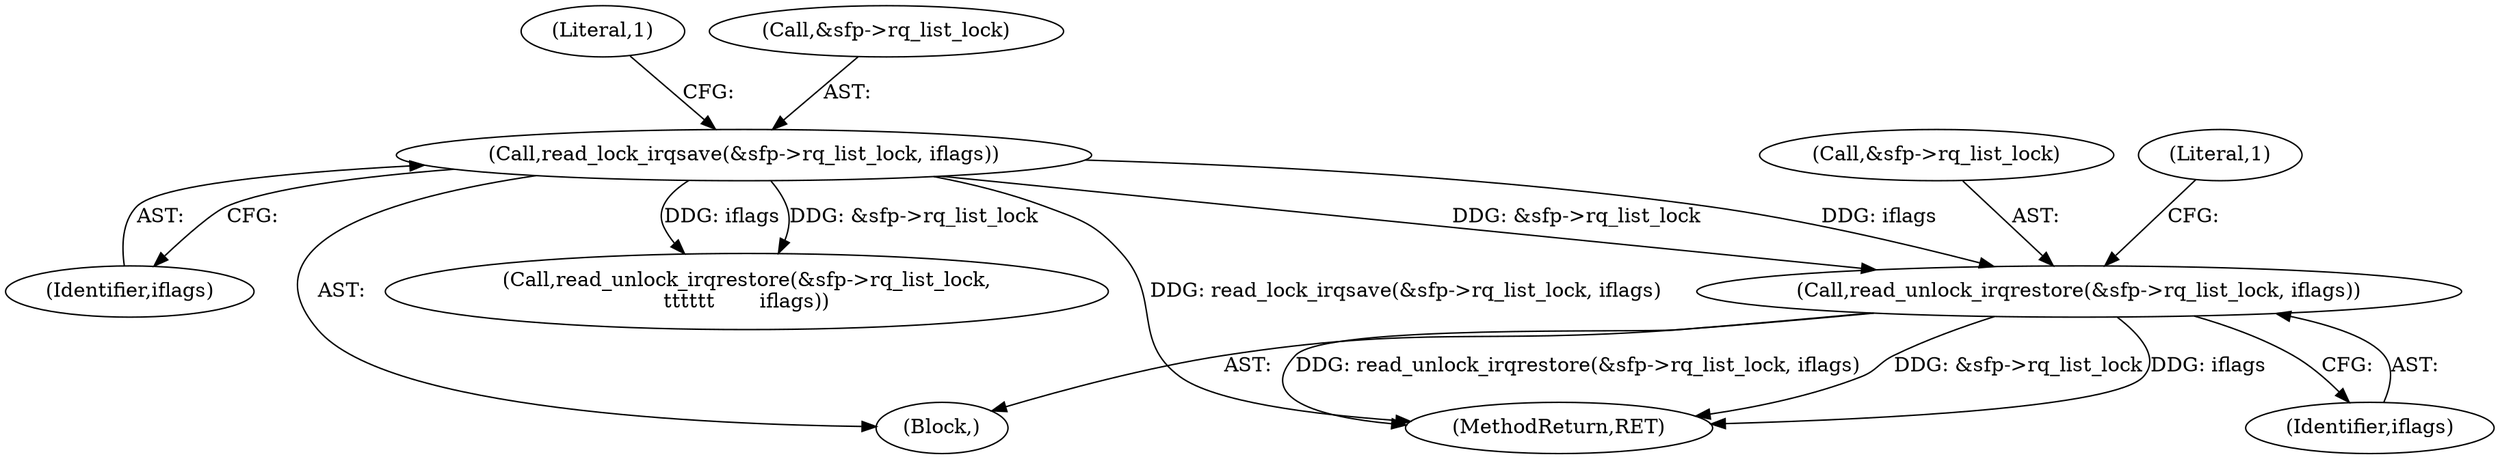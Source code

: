 digraph "0_linux_3e0097499839e0fe3af380410eababe5a47c4cf9_0@API" {
"1000554" [label="(Call,read_unlock_irqrestore(&sfp->rq_list_lock, iflags))"];
"1000520" [label="(Call,read_lock_irqsave(&sfp->rq_list_lock, iflags))"];
"1000525" [label="(Identifier,iflags)"];
"1000530" [label="(Literal,1)"];
"1000520" [label="(Call,read_lock_irqsave(&sfp->rq_list_lock, iflags))"];
"1000559" [label="(Identifier,iflags)"];
"1000539" [label="(Call,read_unlock_irqrestore(&sfp->rq_list_lock,\n\t\t\t\t\t\t       iflags))"];
"1000555" [label="(Call,&sfp->rq_list_lock)"];
"1000521" [label="(Call,&sfp->rq_list_lock)"];
"1000562" [label="(Literal,1)"];
"1000167" [label="(Block,)"];
"1001060" [label="(MethodReturn,RET)"];
"1000554" [label="(Call,read_unlock_irqrestore(&sfp->rq_list_lock, iflags))"];
"1000554" -> "1000167"  [label="AST: "];
"1000554" -> "1000559"  [label="CFG: "];
"1000555" -> "1000554"  [label="AST: "];
"1000559" -> "1000554"  [label="AST: "];
"1000562" -> "1000554"  [label="CFG: "];
"1000554" -> "1001060"  [label="DDG: read_unlock_irqrestore(&sfp->rq_list_lock, iflags)"];
"1000554" -> "1001060"  [label="DDG: &sfp->rq_list_lock"];
"1000554" -> "1001060"  [label="DDG: iflags"];
"1000520" -> "1000554"  [label="DDG: &sfp->rq_list_lock"];
"1000520" -> "1000554"  [label="DDG: iflags"];
"1000520" -> "1000167"  [label="AST: "];
"1000520" -> "1000525"  [label="CFG: "];
"1000521" -> "1000520"  [label="AST: "];
"1000525" -> "1000520"  [label="AST: "];
"1000530" -> "1000520"  [label="CFG: "];
"1000520" -> "1001060"  [label="DDG: read_lock_irqsave(&sfp->rq_list_lock, iflags)"];
"1000520" -> "1000539"  [label="DDG: &sfp->rq_list_lock"];
"1000520" -> "1000539"  [label="DDG: iflags"];
}
